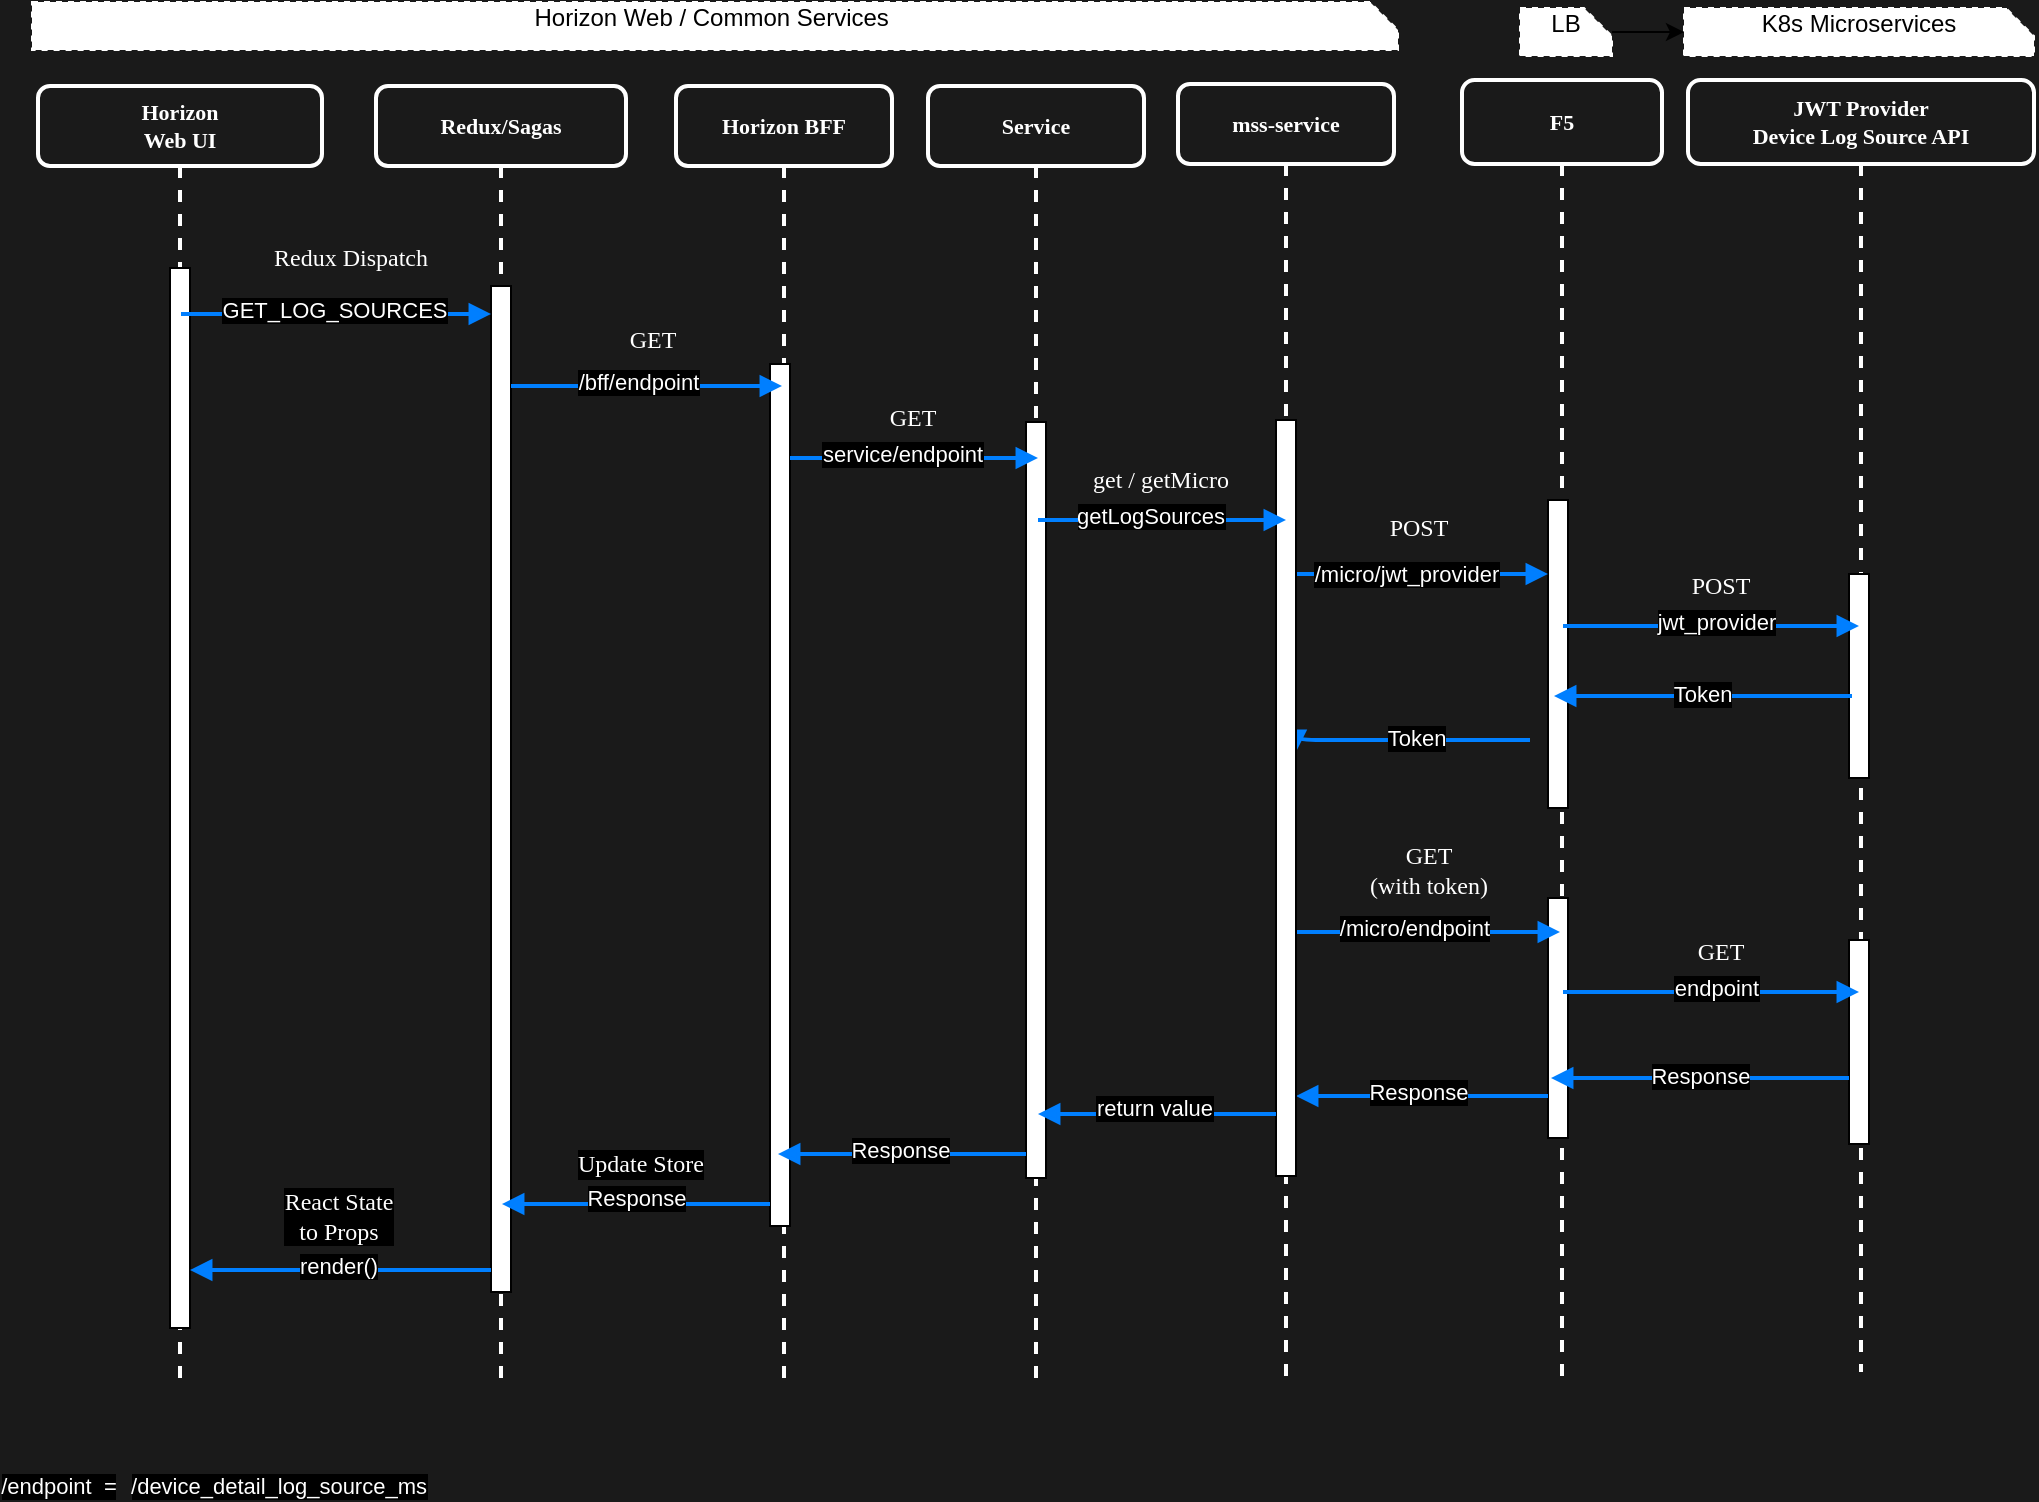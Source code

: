 <mxfile version="14.4.3" type="device"><diagram name="Page-1" id="13e1069c-82ec-6db2-03f1-153e76fe0fe0"><mxGraphModel dx="1395" dy="707" grid="0" gridSize="10" guides="1" tooltips="1" connect="1" arrows="1" fold="1" page="1" pageScale="1" pageWidth="1100" pageHeight="850" background="#1A1A1A" math="0" shadow="0"><root><mxCell id="0"/><mxCell id="1" parent="0"/><mxCell id="7baba1c4bc27f4b0-2" value="Redux/Sagas" style="shape=umlLifeline;perimeter=lifelinePerimeter;whiteSpace=wrap;html=1;container=1;collapsible=0;recursiveResize=0;outlineConnect=0;rounded=1;shadow=0;comic=0;labelBackgroundColor=none;strokeWidth=2;fontFamily=Verdana;fontSize=11;align=center;labelBorderColor=none;fillColor=none;strokeColor=#FFFFFF;fontColor=#FFFFFF;fontStyle=1" parent="1" vertex="1"><mxGeometry x="222" y="107" width="125" height="651" as="geometry"/></mxCell><mxCell id="uREQSluuwx92GK9Ku3RY-5" value="" style="html=1;points=[];perimeter=orthogonalPerimeter;rounded=0;shadow=0;comic=0;labelBackgroundColor=#ffffff;strokeWidth=1;fontFamily=Verdana;fontSize=12;align=center;labelBorderColor=#FFFFFF;" parent="7baba1c4bc27f4b0-2" vertex="1"><mxGeometry x="57.5" y="100" width="10" height="503" as="geometry"/></mxCell><mxCell id="7baba1c4bc27f4b0-8" value="Horizon&lt;br&gt;Web UI" style="shape=umlLifeline;perimeter=lifelinePerimeter;whiteSpace=wrap;html=1;container=1;collapsible=0;recursiveResize=0;outlineConnect=0;rounded=1;shadow=0;comic=0;labelBackgroundColor=none;strokeWidth=2;fontFamily=Verdana;fontSize=11;align=center;labelBorderColor=none;fillColor=none;strokeColor=#FFFFFF;fontColor=#FFFFFF;fontStyle=1" parent="1" vertex="1"><mxGeometry x="53" y="107.0" width="142" height="650" as="geometry"/></mxCell><mxCell id="7baba1c4bc27f4b0-9" value="" style="html=1;points=[];perimeter=orthogonalPerimeter;rounded=0;shadow=0;comic=0;labelBackgroundColor=#ffffff;strokeWidth=1;fontFamily=Verdana;fontSize=12;align=center;labelBorderColor=#FFFFFF;" parent="7baba1c4bc27f4b0-8" vertex="1"><mxGeometry x="66" y="91" width="10" height="530" as="geometry"/></mxCell><mxCell id="YKx6yXkzlYyvwfSFscby-1" value="F5" style="shape=umlLifeline;perimeter=lifelinePerimeter;whiteSpace=wrap;html=1;container=1;collapsible=0;recursiveResize=0;outlineConnect=0;rounded=1;shadow=0;comic=0;labelBackgroundColor=none;strokeWidth=2;fontFamily=Verdana;fontSize=11;align=center;size=42;labelBorderColor=none;fillColor=none;strokeColor=#FFFFFF;fontColor=#FFFFFF;fontStyle=1" parent="1" vertex="1"><mxGeometry x="765" y="104.0" width="100" height="649" as="geometry"/></mxCell><mxCell id="uREQSluuwx92GK9Ku3RY-14" value="" style="html=1;points=[];perimeter=orthogonalPerimeter;rounded=0;shadow=0;comic=0;labelBackgroundColor=#ffffff;strokeWidth=1;fontFamily=Verdana;fontSize=12;align=center;labelBorderColor=#FFFFFF;" parent="YKx6yXkzlYyvwfSFscby-1" vertex="1"><mxGeometry x="43" y="210" width="10" height="154" as="geometry"/></mxCell><mxCell id="iZ4HhTwMDWqXEDHxCPMK-29" value="" style="html=1;points=[];perimeter=orthogonalPerimeter;rounded=0;shadow=0;comic=0;labelBackgroundColor=#ffffff;strokeWidth=1;fontFamily=Verdana;fontSize=12;align=center;labelBorderColor=#FFFFFF;" parent="YKx6yXkzlYyvwfSFscby-1" vertex="1"><mxGeometry x="43" y="409" width="10" height="120" as="geometry"/></mxCell><mxCell id="HrZT_XQznURYI4eVECvP-5" value="JWT Provider&lt;br&gt;Device Log Source API" style="shape=umlLifeline;perimeter=lifelinePerimeter;whiteSpace=wrap;html=1;container=1;collapsible=0;recursiveResize=0;outlineConnect=0;rounded=1;shadow=0;comic=0;labelBackgroundColor=none;strokeWidth=2;fontFamily=Verdana;fontSize=11;align=center;size=42;labelBorderColor=none;fillColor=none;strokeColor=#FFFFFF;fontColor=#FFFFFF;fontStyle=1" parent="1" vertex="1"><mxGeometry x="878" y="104" width="173" height="646" as="geometry"/></mxCell><mxCell id="uREQSluuwx92GK9Ku3RY-13" value="" style="html=1;points=[];perimeter=orthogonalPerimeter;rounded=0;shadow=0;comic=0;labelBackgroundColor=#ffffff;strokeWidth=1;fontFamily=Verdana;fontSize=12;align=center;labelBorderColor=#FFFFFF;" parent="HrZT_XQznURYI4eVECvP-5" vertex="1"><mxGeometry x="80.5" y="247" width="10" height="102" as="geometry"/></mxCell><mxCell id="iZ4HhTwMDWqXEDHxCPMK-30" value="" style="html=1;points=[];perimeter=orthogonalPerimeter;rounded=0;shadow=0;comic=0;labelBackgroundColor=#ffffff;strokeWidth=1;fontFamily=Verdana;fontSize=12;align=center;labelBorderColor=#FFFFFF;" parent="HrZT_XQznURYI4eVECvP-5" vertex="1"><mxGeometry x="80.5" y="430" width="10" height="102" as="geometry"/></mxCell><mxCell id="iZ4HhTwMDWqXEDHxCPMK-31" value="GET" style="html=1;verticalAlign=bottom;endArrow=block;labelBackgroundColor=none;fontFamily=Verdana;fontSize=12;edgeStyle=elbowEdgeStyle;elbow=vertical;labelBorderColor=none;fontColor=#FFFFFF;strokeColor=#007FFF;strokeWidth=2;" parent="HrZT_XQznURYI4eVECvP-5" source="YKx6yXkzlYyvwfSFscby-1" edge="1"><mxGeometry x="0.06" y="11" relative="1" as="geometry"><mxPoint x="-44" y="456" as="sourcePoint"/><mxPoint x="85.5" y="456" as="targetPoint"/><Array as="points"><mxPoint x="-7" y="456"/><mxPoint x="28" y="443"/><mxPoint x="17" y="456"/><mxPoint x="29" y="447"/><mxPoint x="-46" y="401"/><mxPoint x="5" y="399"/><mxPoint x="3" y="389"/><mxPoint x="-55" y="372"/><mxPoint x="20.83" y="590"/><mxPoint x="-10.17" y="590"/><mxPoint x="-29.17" y="622"/><mxPoint x="-107.17" y="597"/><mxPoint x="-8.17" y="597.04"/><mxPoint x="-40.17" y="602.45"/></Array><mxPoint as="offset"/></mxGeometry></mxCell><mxCell id="iZ4HhTwMDWqXEDHxCPMK-32" value="endpoint" style="edgeLabel;html=1;align=center;verticalAlign=middle;resizable=0;points=[];fontColor=#FFFFFF;labelBackgroundColor=#000000;" parent="iZ4HhTwMDWqXEDHxCPMK-31" vertex="1" connectable="0"><mxGeometry x="0.024" y="2" relative="1" as="geometry"><mxPoint as="offset"/></mxGeometry></mxCell><mxCell id="iZ4HhTwMDWqXEDHxCPMK-33" value="" style="html=1;verticalAlign=bottom;endArrow=block;labelBackgroundColor=none;fontFamily=Verdana;fontSize=12;edgeStyle=elbowEdgeStyle;elbow=vertical;labelBorderColor=none;fontColor=#FFFFFF;strokeColor=#007FFF;strokeWidth=2;" parent="HrZT_XQznURYI4eVECvP-5" edge="1"><mxGeometry x="0.06" y="11" relative="1" as="geometry"><mxPoint x="80.5" y="499" as="sourcePoint"/><mxPoint x="-68.5" y="499" as="targetPoint"/><Array as="points"><mxPoint x="-26.5" y="499"/><mxPoint x="-27.5" y="523"/><mxPoint x="-24.5" y="510"/><mxPoint x="26.5" y="523"/><mxPoint x="1.5" y="474"/><mxPoint x="36.5" y="461"/><mxPoint x="25.5" y="474"/><mxPoint x="37.5" y="465"/><mxPoint x="-37.5" y="419"/><mxPoint x="13.5" y="417"/><mxPoint x="11.5" y="407"/><mxPoint x="-46.5" y="390"/><mxPoint x="29.33" y="608"/><mxPoint x="-1.67" y="608"/><mxPoint x="-20.67" y="640"/><mxPoint x="-98.67" y="615"/><mxPoint x="0.33" y="615.04"/><mxPoint x="-31.67" y="620.45"/></Array><mxPoint as="offset"/></mxGeometry></mxCell><mxCell id="iZ4HhTwMDWqXEDHxCPMK-34" value="Response" style="edgeLabel;html=1;align=center;verticalAlign=middle;resizable=0;points=[];fontColor=#FFFFFF;labelBackgroundColor=#000000;spacing=0;" parent="iZ4HhTwMDWqXEDHxCPMK-33" vertex="1" connectable="0"><mxGeometry x="0.024" y="2" relative="1" as="geometry"><mxPoint x="1.5" y="-3" as="offset"/></mxGeometry></mxCell><mxCell id="4G3p7n9DCKDM6Snda9eb-1" value="Horizon Web / Common Services&amp;nbsp;" style="shape=note;whiteSpace=wrap;html=1;size=14;verticalAlign=top;align=center;spacingTop=-6;dashed=1;strokeColor=#FFFFFF;" parent="1" vertex="1"><mxGeometry x="50" y="65" width="683" height="24" as="geometry"/></mxCell><mxCell id="uREQSluuwx92GK9Ku3RY-1" value="K8s Microservices" style="shape=note;whiteSpace=wrap;html=1;size=14;verticalAlign=top;align=center;spacingTop=-6;dashed=1;strokeColor=#FFFFFF;" parent="1" vertex="1"><mxGeometry x="876" y="68" width="175" height="24" as="geometry"/></mxCell><mxCell id="iZ4HhTwMDWqXEDHxCPMK-11" value="" style="edgeStyle=orthogonalEdgeStyle;rounded=0;orthogonalLoop=1;jettySize=auto;html=1;fontColor=#FFFFFF;" parent="1" source="uREQSluuwx92GK9Ku3RY-3" target="uREQSluuwx92GK9Ku3RY-1" edge="1"><mxGeometry relative="1" as="geometry"/></mxCell><mxCell id="uREQSluuwx92GK9Ku3RY-3" value="LB" style="shape=note;whiteSpace=wrap;html=1;size=14;verticalAlign=top;align=center;spacingTop=-6;dashed=1;strokeColor=#FFFFFF;" parent="1" vertex="1"><mxGeometry x="794" y="68" width="46" height="24" as="geometry"/></mxCell><mxCell id="uREQSluuwx92GK9Ku3RY-12" value="POST" style="html=1;verticalAlign=bottom;endArrow=block;labelBackgroundColor=none;fontFamily=Verdana;fontSize=12;edgeStyle=elbowEdgeStyle;elbow=vertical;labelBorderColor=none;fontColor=#FFFFFF;strokeColor=#007FFF;strokeWidth=2;" parent="1" source="YKx6yXkzlYyvwfSFscby-1" target="HrZT_XQznURYI4eVECvP-5" edge="1"><mxGeometry x="0.06" y="11" relative="1" as="geometry"><mxPoint x="783" y="293" as="sourcePoint"/><mxPoint x="905" y="511" as="targetPoint"/><Array as="points"><mxPoint x="871" y="377"/><mxPoint x="906" y="364"/><mxPoint x="895" y="377"/><mxPoint x="907" y="368"/><mxPoint x="832" y="322"/><mxPoint x="883" y="320"/><mxPoint x="881" y="310"/><mxPoint x="823" y="293"/><mxPoint x="898.83" y="511"/><mxPoint x="867.83" y="511"/><mxPoint x="848.83" y="543"/><mxPoint x="770.83" y="518"/><mxPoint x="869.83" y="518.04"/><mxPoint x="837.83" y="523.45"/></Array><mxPoint as="offset"/></mxGeometry></mxCell><mxCell id="iZ4HhTwMDWqXEDHxCPMK-20" value="jwt_provider" style="edgeLabel;html=1;align=center;verticalAlign=middle;resizable=0;points=[];fontColor=#FFFFFF;labelBackgroundColor=#000000;" parent="uREQSluuwx92GK9Ku3RY-12" vertex="1" connectable="0"><mxGeometry x="0.024" y="2" relative="1" as="geometry"><mxPoint as="offset"/></mxGeometry></mxCell><mxCell id="iZ4HhTwMDWqXEDHxCPMK-1" value="Horizon BFF" style="shape=umlLifeline;perimeter=lifelinePerimeter;whiteSpace=wrap;html=1;container=1;collapsible=0;recursiveResize=0;outlineConnect=0;rounded=1;shadow=0;comic=0;labelBackgroundColor=none;strokeWidth=2;fontFamily=Verdana;fontSize=11;align=center;labelBorderColor=none;fillColor=none;strokeColor=#FFFFFF;fontColor=#FFFFFF;fontStyle=1" parent="1" vertex="1"><mxGeometry x="372" y="107" width="108" height="651" as="geometry"/></mxCell><mxCell id="iZ4HhTwMDWqXEDHxCPMK-2" value="" style="html=1;points=[];perimeter=orthogonalPerimeter;rounded=0;shadow=0;comic=0;labelBackgroundColor=#ffffff;strokeWidth=1;fontFamily=Verdana;fontSize=12;align=center;labelBorderColor=#FFFFFF;" parent="iZ4HhTwMDWqXEDHxCPMK-1" vertex="1"><mxGeometry x="47" y="139" width="10" height="431" as="geometry"/></mxCell><mxCell id="iZ4HhTwMDWqXEDHxCPMK-5" value="Redux Dispatch" style="html=1;verticalAlign=bottom;endArrow=block;labelBackgroundColor=none;fontFamily=Verdana;fontSize=12;edgeStyle=elbowEdgeStyle;elbow=vertical;labelBorderColor=none;fontColor=#FFFFFF;strokeColor=#007FFF;strokeWidth=2;" parent="1" source="7baba1c4bc27f4b0-8" target="uREQSluuwx92GK9Ku3RY-5" edge="1"><mxGeometry x="0.089" y="19" relative="1" as="geometry"><mxPoint x="160.5" y="221" as="sourcePoint"/><mxPoint x="294" y="221.048" as="targetPoint"/><Array as="points"><mxPoint x="266.83" y="221"/><mxPoint x="235.83" y="221"/><mxPoint x="216.83" y="253"/><mxPoint x="138.83" y="228"/><mxPoint x="237.83" y="228.04"/><mxPoint x="205.83" y="233.45"/></Array><mxPoint as="offset"/></mxGeometry></mxCell><mxCell id="iZ4HhTwMDWqXEDHxCPMK-7" value="GET_LOG_SOURCES" style="edgeLabel;html=1;align=center;verticalAlign=middle;resizable=0;points=[];fontColor=#FFFFFF;labelBackgroundColor=#000000;labelBorderColor=none;" parent="iZ4HhTwMDWqXEDHxCPMK-5" vertex="1" connectable="0"><mxGeometry x="0.307" y="25" relative="1" as="geometry"><mxPoint x="-25" y="23" as="offset"/></mxGeometry></mxCell><mxCell id="iZ4HhTwMDWqXEDHxCPMK-8" value="POST" style="html=1;verticalAlign=bottom;endArrow=block;labelBackgroundColor=none;fontFamily=Verdana;fontSize=12;edgeStyle=elbowEdgeStyle;elbow=horizontal;labelBorderColor=none;fontColor=#FFFFFF;strokeColor=#007FFF;strokeWidth=2;" parent="1" source="N51hGwHa5OqvSY7kH9jg-1" target="uREQSluuwx92GK9Ku3RY-14" edge="1"><mxGeometry x="-0.007" y="14" relative="1" as="geometry"><mxPoint x="733" y="333" as="sourcePoint"/><mxPoint x="529.0" y="253.048" as="targetPoint"/><Array as="points"><mxPoint x="790" y="351"/><mxPoint x="764" y="327"/><mxPoint x="598" y="309"/><mxPoint x="501.83" y="253"/><mxPoint x="470.83" y="253"/><mxPoint x="451.83" y="285"/><mxPoint x="373.83" y="260"/><mxPoint x="472.83" y="260.04"/><mxPoint x="440.83" y="265.45"/></Array><mxPoint as="offset"/></mxGeometry></mxCell><mxCell id="iZ4HhTwMDWqXEDHxCPMK-10" value="/micro/jwt_provider" style="edgeLabel;html=1;align=center;verticalAlign=middle;resizable=0;points=[];fontColor=#FFFFFF;labelBackgroundColor=#000000;labelBorderColor=none;" parent="iZ4HhTwMDWqXEDHxCPMK-8" vertex="1" connectable="0"><mxGeometry x="-0.069" y="26" relative="1" as="geometry"><mxPoint x="-1" y="26" as="offset"/></mxGeometry></mxCell><mxCell id="iZ4HhTwMDWqXEDHxCPMK-12" value="Service" style="shape=umlLifeline;perimeter=lifelinePerimeter;whiteSpace=wrap;html=1;container=1;collapsible=0;recursiveResize=0;outlineConnect=0;rounded=1;shadow=0;comic=0;labelBackgroundColor=none;strokeWidth=2;fontFamily=Verdana;fontSize=11;align=center;labelBorderColor=none;fillColor=none;strokeColor=#FFFFFF;fontColor=#FFFFFF;fontStyle=1" parent="1" vertex="1"><mxGeometry x="498" y="107" width="108" height="651" as="geometry"/></mxCell><mxCell id="iZ4HhTwMDWqXEDHxCPMK-13" value="" style="html=1;points=[];perimeter=orthogonalPerimeter;rounded=0;shadow=0;comic=0;labelBackgroundColor=#ffffff;strokeWidth=1;fontFamily=Verdana;fontSize=12;align=center;labelBorderColor=#FFFFFF;" parent="iZ4HhTwMDWqXEDHxCPMK-12" vertex="1"><mxGeometry x="49" y="168" width="10" height="378" as="geometry"/></mxCell><mxCell id="iZ4HhTwMDWqXEDHxCPMK-16" value="GET" style="html=1;verticalAlign=bottom;endArrow=block;labelBackgroundColor=none;fontFamily=Verdana;fontSize=12;edgeStyle=elbowEdgeStyle;elbow=vertical;labelBorderColor=none;fontColor=#FFFFFF;strokeColor=#007FFF;strokeWidth=2;" parent="1" edge="1"><mxGeometry x="0.041" y="14" relative="1" as="geometry"><mxPoint x="289.5" y="257" as="sourcePoint"/><mxPoint x="425" y="257" as="targetPoint"/><Array as="points"><mxPoint x="360" y="257"/><mxPoint x="304.33" y="264"/><mxPoint x="403.33" y="264.04"/><mxPoint x="371.33" y="269.45"/></Array><mxPoint as="offset"/></mxGeometry></mxCell><mxCell id="iZ4HhTwMDWqXEDHxCPMK-17" value="/bff/endpoint" style="edgeLabel;html=1;align=center;verticalAlign=middle;resizable=0;points=[];fontColor=#FFFFFF;labelBackgroundColor=#000000;labelBorderColor=none;" parent="iZ4HhTwMDWqXEDHxCPMK-16" vertex="1" connectable="0"><mxGeometry x="0.307" y="25" relative="1" as="geometry"><mxPoint x="-25" y="23" as="offset"/></mxGeometry></mxCell><mxCell id="iZ4HhTwMDWqXEDHxCPMK-18" value="GET" style="html=1;verticalAlign=bottom;endArrow=block;labelBackgroundColor=none;fontFamily=Verdana;fontSize=12;edgeStyle=elbowEdgeStyle;elbow=vertical;labelBorderColor=none;fontColor=#FFFFFF;strokeColor=#007FFF;strokeWidth=2;" parent="1" edge="1"><mxGeometry x="0.137" y="15" relative="1" as="geometry"><mxPoint x="429" y="293" as="sourcePoint"/><mxPoint x="553" y="293" as="targetPoint"/><Array as="points"><mxPoint x="499.5" y="293"/><mxPoint x="443.83" y="300"/><mxPoint x="542.83" y="300.04"/><mxPoint x="510.83" y="305.45"/></Array><mxPoint x="-10" y="4" as="offset"/></mxGeometry></mxCell><mxCell id="iZ4HhTwMDWqXEDHxCPMK-19" value="service/endpoint" style="edgeLabel;html=1;align=center;verticalAlign=middle;resizable=0;points=[];fontColor=#FFFFFF;labelBackgroundColor=#000000;labelBorderColor=none;" parent="iZ4HhTwMDWqXEDHxCPMK-18" vertex="1" connectable="0"><mxGeometry x="0.307" y="25" relative="1" as="geometry"><mxPoint x="-25" y="23" as="offset"/></mxGeometry></mxCell><mxCell id="iZ4HhTwMDWqXEDHxCPMK-23" value="" style="html=1;verticalAlign=bottom;endArrow=block;labelBackgroundColor=none;fontFamily=Verdana;fontSize=12;edgeStyle=elbowEdgeStyle;elbow=vertical;labelBorderColor=none;fontColor=#FFFFFF;strokeColor=#007FFF;strokeWidth=2;" parent="1" edge="1"><mxGeometry x="0.06" y="11" relative="1" as="geometry"><mxPoint x="960" y="412" as="sourcePoint"/><mxPoint x="811" y="412" as="targetPoint"/><Array as="points"><mxPoint x="853" y="412"/><mxPoint x="852" y="436"/><mxPoint x="855" y="423"/><mxPoint x="906" y="436"/><mxPoint x="881" y="387"/><mxPoint x="916" y="374"/><mxPoint x="905" y="387"/><mxPoint x="917" y="378"/><mxPoint x="842" y="332"/><mxPoint x="893" y="330"/><mxPoint x="891" y="320"/><mxPoint x="833" y="303"/><mxPoint x="908.83" y="521"/><mxPoint x="877.83" y="521"/><mxPoint x="858.83" y="553"/><mxPoint x="780.83" y="528"/><mxPoint x="879.83" y="528.04"/><mxPoint x="847.83" y="533.45"/></Array><mxPoint as="offset"/></mxGeometry></mxCell><mxCell id="iZ4HhTwMDWqXEDHxCPMK-24" value="Token" style="edgeLabel;html=1;align=center;verticalAlign=middle;resizable=0;points=[];fontColor=#FFFFFF;labelBackgroundColor=#000000;spacing=0;" parent="iZ4HhTwMDWqXEDHxCPMK-23" vertex="1" connectable="0"><mxGeometry x="0.024" y="2" relative="1" as="geometry"><mxPoint x="1" y="-3" as="offset"/></mxGeometry></mxCell><mxCell id="iZ4HhTwMDWqXEDHxCPMK-25" value="" style="html=1;verticalAlign=bottom;endArrow=block;labelBackgroundColor=none;fontFamily=Verdana;fontSize=12;edgeStyle=elbowEdgeStyle;elbow=vertical;labelBorderColor=none;fontColor=#FFFFFF;strokeColor=#007FFF;strokeWidth=2;" parent="1" edge="1"><mxGeometry x="0.06" y="11" relative="1" as="geometry"><mxPoint x="799" y="434" as="sourcePoint"/><mxPoint x="682" y="440.03" as="targetPoint"/><Array as="points"><mxPoint x="739" y="434"/><mxPoint x="683" y="456.03"/><mxPoint x="658" y="407.03"/><mxPoint x="693" y="394.03"/><mxPoint x="682" y="407.03"/><mxPoint x="694" y="398.03"/><mxPoint x="619" y="352.03"/><mxPoint x="670" y="350.03"/><mxPoint x="668" y="340.03"/><mxPoint x="610" y="323.03"/><mxPoint x="685.83" y="541.03"/><mxPoint x="654.83" y="541.03"/><mxPoint x="635.83" y="573.03"/><mxPoint x="557.83" y="548.03"/><mxPoint x="656.83" y="548.07"/><mxPoint x="624.83" y="553.48"/></Array><mxPoint as="offset"/></mxGeometry></mxCell><mxCell id="iZ4HhTwMDWqXEDHxCPMK-26" value="Token" style="edgeLabel;html=1;align=center;verticalAlign=middle;resizable=0;points=[];fontColor=#FFFFFF;labelBackgroundColor=#000000;spacing=0;" parent="iZ4HhTwMDWqXEDHxCPMK-25" vertex="1" connectable="0"><mxGeometry x="0.024" y="2" relative="1" as="geometry"><mxPoint x="6" y="-3.5" as="offset"/></mxGeometry></mxCell><mxCell id="iZ4HhTwMDWqXEDHxCPMK-27" value="GET&lt;br&gt;(with token)" style="html=1;verticalAlign=bottom;endArrow=block;labelBackgroundColor=none;fontFamily=Verdana;fontSize=12;edgeStyle=elbowEdgeStyle;elbow=horizontal;labelBorderColor=none;fontColor=#FFFFFF;strokeColor=#007FFF;strokeWidth=2;" parent="1" source="N51hGwHa5OqvSY7kH9jg-2" target="YKx6yXkzlYyvwfSFscby-1" edge="1"><mxGeometry x="-0.007" y="14" relative="1" as="geometry"><mxPoint x="588" y="530" as="sourcePoint"/><mxPoint x="710" y="530" as="targetPoint"/><Array as="points"><mxPoint x="746" y="530"/><mxPoint x="596" y="506"/><mxPoint x="499.83" y="450"/><mxPoint x="468.83" y="450"/><mxPoint x="449.83" y="482"/><mxPoint x="371.83" y="457"/><mxPoint x="470.83" y="457.04"/><mxPoint x="438.83" y="462.45"/></Array><mxPoint as="offset"/></mxGeometry></mxCell><mxCell id="iZ4HhTwMDWqXEDHxCPMK-28" value="/micro/endpoint" style="edgeLabel;html=1;align=center;verticalAlign=middle;resizable=0;points=[];fontColor=#FFFFFF;labelBackgroundColor=#000000;labelBorderColor=none;" parent="iZ4HhTwMDWqXEDHxCPMK-27" vertex="1" connectable="0"><mxGeometry x="-0.069" y="26" relative="1" as="geometry"><mxPoint x="-2.5" y="24" as="offset"/></mxGeometry></mxCell><mxCell id="iZ4HhTwMDWqXEDHxCPMK-36" value="" style="html=1;verticalAlign=bottom;endArrow=block;labelBackgroundColor=none;fontFamily=Verdana;fontSize=12;edgeStyle=elbowEdgeStyle;elbow=vertical;labelBorderColor=none;fontColor=#FFFFFF;strokeColor=#007FFF;strokeWidth=2;" parent="1" source="iZ4HhTwMDWqXEDHxCPMK-29" target="N51hGwHa5OqvSY7kH9jg-2" edge="1"><mxGeometry x="0.06" y="11" relative="1" as="geometry"><mxPoint x="709" y="617" as="sourcePoint"/><mxPoint x="589" y="618" as="targetPoint"/><Array as="points"><mxPoint x="775" y="612"/><mxPoint x="748" y="618"/><mxPoint x="601" y="641"/><mxPoint x="604" y="628"/><mxPoint x="655" y="641"/><mxPoint x="630" y="592"/><mxPoint x="665" y="579"/><mxPoint x="654" y="592"/><mxPoint x="666" y="583"/><mxPoint x="591" y="537"/><mxPoint x="642" y="535"/><mxPoint x="640" y="525"/><mxPoint x="582" y="508"/><mxPoint x="657.83" y="726"/><mxPoint x="626.83" y="726"/><mxPoint x="607.83" y="758"/><mxPoint x="529.83" y="733"/><mxPoint x="628.83" y="733.04"/><mxPoint x="596.83" y="738.45"/></Array><mxPoint as="offset"/></mxGeometry></mxCell><mxCell id="iZ4HhTwMDWqXEDHxCPMK-37" value="Response" style="edgeLabel;html=1;align=center;verticalAlign=middle;resizable=0;points=[];fontColor=#FFFFFF;labelBackgroundColor=#000000;spacing=0;" parent="iZ4HhTwMDWqXEDHxCPMK-36" vertex="1" connectable="0"><mxGeometry x="0.024" y="2" relative="1" as="geometry"><mxPoint x="-1" y="-4" as="offset"/></mxGeometry></mxCell><mxCell id="iZ4HhTwMDWqXEDHxCPMK-38" value="" style="html=1;verticalAlign=bottom;endArrow=block;labelBackgroundColor=none;fontFamily=Verdana;fontSize=12;edgeStyle=elbowEdgeStyle;elbow=vertical;labelBorderColor=none;fontColor=#FFFFFF;strokeColor=#007FFF;strokeWidth=2;" parent="1" source="iZ4HhTwMDWqXEDHxCPMK-13" edge="1"><mxGeometry x="0.06" y="11" relative="1" as="geometry"><mxPoint x="539" y="641" as="sourcePoint"/><mxPoint x="423" y="641" as="targetPoint"/><Array as="points"><mxPoint x="448" y="641"/><mxPoint x="447" y="665"/><mxPoint x="450" y="652"/><mxPoint x="501" y="665"/><mxPoint x="476" y="616"/><mxPoint x="511" y="603"/><mxPoint x="500" y="616"/><mxPoint x="512" y="607"/><mxPoint x="437" y="561"/><mxPoint x="488" y="559"/><mxPoint x="486" y="549"/><mxPoint x="428" y="532"/><mxPoint x="503.83" y="750"/><mxPoint x="472.83" y="750"/><mxPoint x="453.83" y="782"/><mxPoint x="375.83" y="757"/><mxPoint x="474.83" y="757.04"/><mxPoint x="442.83" y="762.45"/></Array><mxPoint as="offset"/></mxGeometry></mxCell><mxCell id="iZ4HhTwMDWqXEDHxCPMK-39" value="Response" style="edgeLabel;html=1;align=center;verticalAlign=middle;resizable=0;points=[];fontColor=#FFFFFF;labelBackgroundColor=#000000;spacing=0;" parent="iZ4HhTwMDWqXEDHxCPMK-38" vertex="1" connectable="0"><mxGeometry x="0.024" y="2" relative="1" as="geometry"><mxPoint y="-4" as="offset"/></mxGeometry></mxCell><mxCell id="iZ4HhTwMDWqXEDHxCPMK-40" value="" style="html=1;verticalAlign=bottom;endArrow=block;labelBackgroundColor=none;fontFamily=Verdana;fontSize=12;edgeStyle=elbowEdgeStyle;elbow=vertical;labelBorderColor=none;fontColor=#FFFFFF;strokeColor=#007FFF;strokeWidth=2;" parent="1" source="iZ4HhTwMDWqXEDHxCPMK-2" target="7baba1c4bc27f4b0-2" edge="1"><mxGeometry x="0.06" y="11" relative="1" as="geometry"><mxPoint x="406" y="662" as="sourcePoint"/><mxPoint x="327" y="661" as="targetPoint"/><Array as="points"><mxPoint x="392" y="666"/><mxPoint x="318" y="682"/><mxPoint x="318" y="686"/><mxPoint x="321" y="673"/><mxPoint x="372" y="686"/><mxPoint x="347" y="637"/><mxPoint x="382" y="624"/><mxPoint x="371" y="637"/><mxPoint x="383" y="628"/><mxPoint x="308" y="582"/><mxPoint x="359" y="580"/><mxPoint x="357" y="570"/><mxPoint x="299" y="553"/><mxPoint x="374.83" y="771"/><mxPoint x="343.83" y="771"/><mxPoint x="324.83" y="803"/><mxPoint x="246.83" y="778"/><mxPoint x="345.83" y="778.04"/><mxPoint x="313.83" y="783.45"/></Array><mxPoint as="offset"/></mxGeometry></mxCell><mxCell id="iZ4HhTwMDWqXEDHxCPMK-41" value="Response" style="edgeLabel;html=1;align=center;verticalAlign=middle;resizable=0;points=[];fontColor=#FFFFFF;labelBackgroundColor=#000000;spacing=0;" parent="iZ4HhTwMDWqXEDHxCPMK-40" vertex="1" connectable="0"><mxGeometry x="0.024" y="2" relative="1" as="geometry"><mxPoint x="1" y="-5" as="offset"/></mxGeometry></mxCell><mxCell id="iZ4HhTwMDWqXEDHxCPMK-42" value="&lt;font face=&quot;Verdana&quot; style=&quot;font-size: 12px&quot;&gt;Update Store&lt;/font&gt;" style="edgeLabel;html=1;align=center;verticalAlign=middle;resizable=0;points=[];fontColor=#FFFFFF;labelBackgroundColor=#000000;" parent="iZ4HhTwMDWqXEDHxCPMK-40" vertex="1" connectable="0"><mxGeometry x="-0.572" y="2" relative="1" as="geometry"><mxPoint x="-37" y="-22" as="offset"/></mxGeometry></mxCell><mxCell id="iZ4HhTwMDWqXEDHxCPMK-44" value="" style="html=1;verticalAlign=bottom;endArrow=block;labelBackgroundColor=none;fontFamily=Verdana;fontSize=12;edgeStyle=elbowEdgeStyle;elbow=vertical;labelBorderColor=none;fontColor=#FFFFFF;strokeColor=#007FFF;strokeWidth=2;" parent="1" source="uREQSluuwx92GK9Ku3RY-5" target="7baba1c4bc27f4b0-9" edge="1"><mxGeometry x="0.06" y="11" relative="1" as="geometry"><mxPoint x="269.5" y="699" as="sourcePoint"/><mxPoint x="148" y="699" as="targetPoint"/><Array as="points"><mxPoint x="242.5" y="699"/><mxPoint x="168.5" y="715"/><mxPoint x="168.5" y="719"/><mxPoint x="171.5" y="706"/><mxPoint x="222.5" y="719"/><mxPoint x="197.5" y="670"/><mxPoint x="232.5" y="657"/><mxPoint x="221.5" y="670"/><mxPoint x="233.5" y="661"/><mxPoint x="158.5" y="615"/><mxPoint x="209.5" y="613"/><mxPoint x="207.5" y="603"/><mxPoint x="149.5" y="586"/><mxPoint x="225.33" y="804"/><mxPoint x="194.33" y="804"/><mxPoint x="175.33" y="836"/><mxPoint x="97.33" y="811"/><mxPoint x="196.33" y="811.04"/><mxPoint x="164.33" y="816.45"/></Array><mxPoint as="offset"/></mxGeometry></mxCell><mxCell id="iZ4HhTwMDWqXEDHxCPMK-45" value="render()" style="edgeLabel;html=1;align=center;verticalAlign=middle;resizable=0;points=[];fontColor=#FFFFFF;labelBackgroundColor=#000000;spacing=0;" parent="iZ4HhTwMDWqXEDHxCPMK-44" vertex="1" connectable="0"><mxGeometry x="0.024" y="2" relative="1" as="geometry"><mxPoint x="0.5" y="-4" as="offset"/></mxGeometry></mxCell><mxCell id="iZ4HhTwMDWqXEDHxCPMK-46" value="&lt;font face=&quot;Verdana&quot; style=&quot;font-size: 12px&quot;&gt;React State&lt;br&gt;to Props&lt;br&gt;&lt;/font&gt;" style="edgeLabel;html=1;align=center;verticalAlign=middle;resizable=0;points=[];fontColor=#FFFFFF;labelBackgroundColor=#000000;" parent="iZ4HhTwMDWqXEDHxCPMK-44" vertex="1" connectable="0"><mxGeometry x="-0.572" y="2" relative="1" as="geometry"><mxPoint x="-44.5" y="-29" as="offset"/></mxGeometry></mxCell><mxCell id="N51hGwHa5OqvSY7kH9jg-1" value="mss-service" style="shape=umlLifeline;perimeter=lifelinePerimeter;whiteSpace=wrap;html=1;container=1;collapsible=0;recursiveResize=0;outlineConnect=0;rounded=1;shadow=0;comic=0;labelBackgroundColor=none;strokeWidth=2;fontFamily=Verdana;fontSize=11;align=center;labelBorderColor=none;fillColor=none;strokeColor=#FFFFFF;fontColor=#FFFFFF;fontStyle=1" parent="1" vertex="1"><mxGeometry x="623" y="106" width="108" height="651" as="geometry"/></mxCell><mxCell id="N51hGwHa5OqvSY7kH9jg-2" value="" style="html=1;points=[];perimeter=orthogonalPerimeter;rounded=0;shadow=0;comic=0;labelBackgroundColor=#ffffff;strokeWidth=1;fontFamily=Verdana;fontSize=12;align=center;labelBorderColor=#FFFFFF;" parent="N51hGwHa5OqvSY7kH9jg-1" vertex="1"><mxGeometry x="49" y="168" width="10" height="378" as="geometry"/></mxCell><mxCell id="N51hGwHa5OqvSY7kH9jg-3" value="get / getMicro" style="html=1;verticalAlign=bottom;endArrow=block;labelBackgroundColor=none;fontFamily=Verdana;fontSize=12;edgeStyle=elbowEdgeStyle;elbow=vertical;labelBorderColor=none;fontColor=#FFFFFF;strokeColor=#007FFF;strokeWidth=2;" parent="1" edge="1"><mxGeometry x="0.137" y="15" relative="1" as="geometry"><mxPoint x="553" y="324" as="sourcePoint"/><mxPoint x="677" y="324" as="targetPoint"/><Array as="points"><mxPoint x="623.5" y="324"/><mxPoint x="567.83" y="331"/><mxPoint x="666.83" y="331.04"/><mxPoint x="634.83" y="336.45"/></Array><mxPoint x="-10" y="4" as="offset"/></mxGeometry></mxCell><mxCell id="N51hGwHa5OqvSY7kH9jg-4" value="getLogSources" style="edgeLabel;html=1;align=center;verticalAlign=middle;resizable=0;points=[];fontColor=#FFFFFF;labelBackgroundColor=#000000;labelBorderColor=none;" parent="N51hGwHa5OqvSY7kH9jg-3" vertex="1" connectable="0"><mxGeometry x="0.307" y="25" relative="1" as="geometry"><mxPoint x="-25" y="23" as="offset"/></mxGeometry></mxCell><mxCell id="N51hGwHa5OqvSY7kH9jg-5" value="" style="html=1;verticalAlign=bottom;endArrow=block;labelBackgroundColor=none;fontFamily=Verdana;fontSize=12;edgeStyle=elbowEdgeStyle;elbow=vertical;labelBorderColor=none;fontColor=#FFFFFF;strokeColor=#007FFF;strokeWidth=2;" parent="1" source="N51hGwHa5OqvSY7kH9jg-2" edge="1"><mxGeometry x="0.06" y="11" relative="1" as="geometry"><mxPoint x="652" y="621" as="sourcePoint"/><mxPoint x="553" y="621" as="targetPoint"/><Array as="points"><mxPoint x="592" y="621"/><mxPoint x="445" y="644"/><mxPoint x="448" y="631"/><mxPoint x="499" y="644"/><mxPoint x="474" y="595"/><mxPoint x="509" y="582"/><mxPoint x="498" y="595"/><mxPoint x="510" y="586"/><mxPoint x="435" y="540"/><mxPoint x="486" y="538"/><mxPoint x="484" y="528"/><mxPoint x="426" y="511"/><mxPoint x="501.83" y="729"/><mxPoint x="470.83" y="729"/><mxPoint x="451.83" y="761"/><mxPoint x="373.83" y="736"/><mxPoint x="472.83" y="736.04"/><mxPoint x="440.83" y="741.45"/></Array><mxPoint as="offset"/></mxGeometry></mxCell><mxCell id="N51hGwHa5OqvSY7kH9jg-6" value="return value" style="edgeLabel;html=1;align=center;verticalAlign=middle;resizable=0;points=[];fontColor=#FFFFFF;labelBackgroundColor=#000000;spacing=0;" parent="N51hGwHa5OqvSY7kH9jg-5" vertex="1" connectable="0"><mxGeometry x="0.024" y="2" relative="1" as="geometry"><mxPoint y="-5" as="offset"/></mxGeometry></mxCell><mxCell id="DXMXxp5FqUysao6jCq7I-2" value="/endpoint&amp;nbsp; =" style="edgeLabel;html=1;align=center;verticalAlign=middle;resizable=0;points=[];fontColor=#FFFFFF;labelBackgroundColor=#000000;labelBorderColor=none;" vertex="1" connectable="0" parent="1"><mxGeometry x="62.996" y="807" as="geometry"/></mxCell><mxCell id="DXMXxp5FqUysao6jCq7I-3" value="/device_detail_log_source_ms" style="edgeLabel;html=1;align=center;verticalAlign=middle;resizable=0;points=[];fontColor=#FFFFFF;labelBackgroundColor=#000000;labelBorderColor=none;" vertex="1" connectable="0" parent="1"><mxGeometry x="172.996" y="807" as="geometry"/></mxCell></root></mxGraphModel></diagram></mxfile>